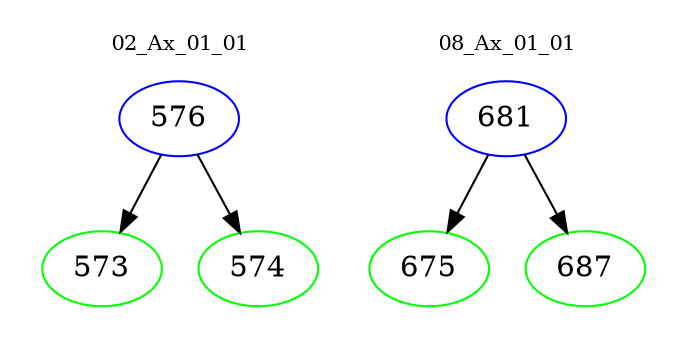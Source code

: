 digraph{
subgraph cluster_0 {
color = white
label = "02_Ax_01_01";
fontsize=10;
T0_576 [label="576", color="blue"]
T0_576 -> T0_573 [color="black"]
T0_573 [label="573", color="green"]
T0_576 -> T0_574 [color="black"]
T0_574 [label="574", color="green"]
}
subgraph cluster_1 {
color = white
label = "08_Ax_01_01";
fontsize=10;
T1_681 [label="681", color="blue"]
T1_681 -> T1_675 [color="black"]
T1_675 [label="675", color="green"]
T1_681 -> T1_687 [color="black"]
T1_687 [label="687", color="green"]
}
}
